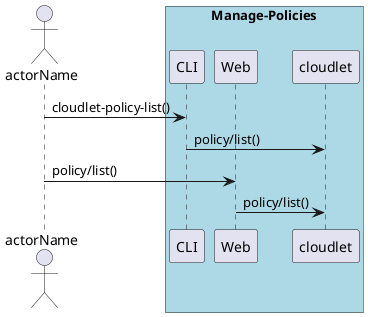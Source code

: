 @startuml
Actor "actorName" as A

box "Manage-Policies" #lightblue
participant CLI as CLI
participant Web as Web
participant "cloudlet" as S
A -> CLI : cloudlet-policy-list()
CLI -> S : policy/list()
A -> Web : policy/list()
Web -> S : policy/list()
end box

@enduml
